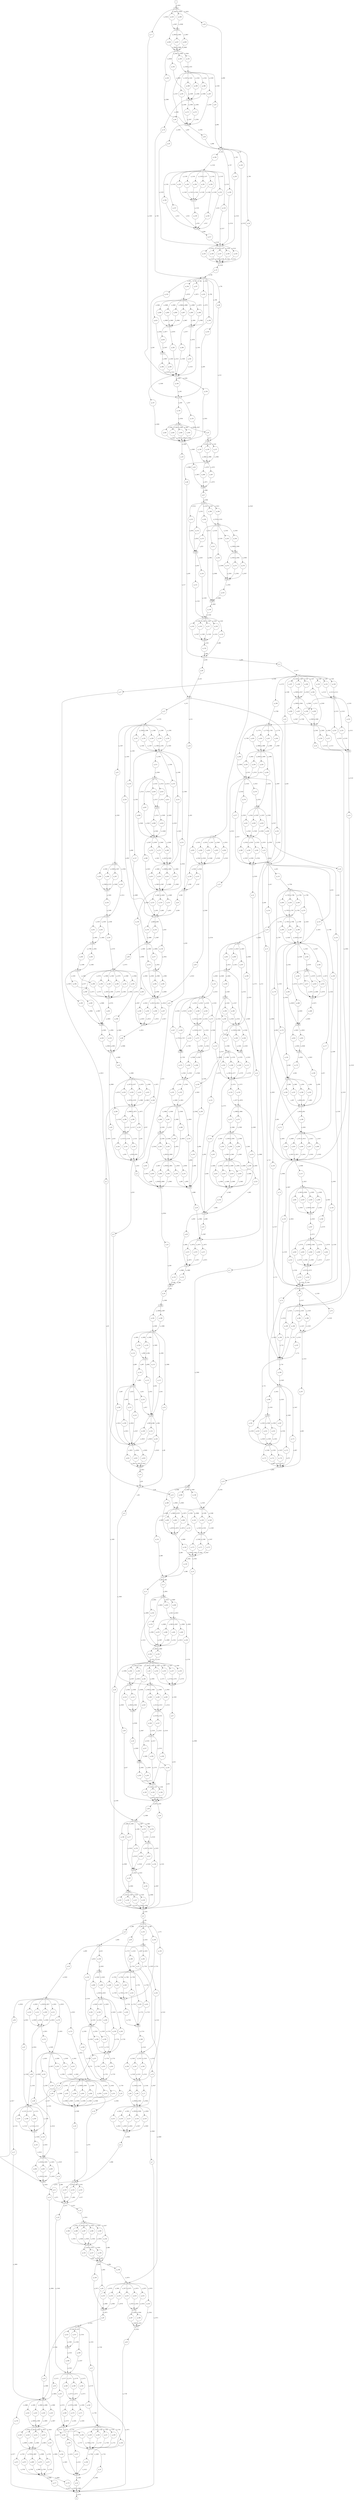 digraph G {
subgraph place
 {
graph [shape=circle,color=gray];
node [shape=circle];
i;
o;
p_0;
p_1;
p_10;
p_100;
p_101;
p_102;
p_103;
p_104;
p_105;
p_106;
p_107;
p_108;
p_109;
p_11;
p_110;
p_111;
p_112;
p_113;
p_114;
p_115;
p_116;
p_117;
p_118;
p_119;
p_12;
p_120;
p_121;
p_122;
p_123;
p_124;
p_125;
p_126;
p_127;
p_128;
p_129;
p_13;
p_130;
p_131;
p_132;
p_133;
p_134;
p_135;
p_136;
p_137;
p_138;
p_139;
p_14;
p_140;
p_141;
p_142;
p_143;
p_144;
p_145;
p_146;
p_147;
p_148;
p_149;
p_15;
p_150;
p_151;
p_152;
p_153;
p_154;
p_155;
p_156;
p_157;
p_158;
p_159;
p_16;
p_160;
p_161;
p_162;
p_163;
p_164;
p_165;
p_166;
p_167;
p_168;
p_169;
p_17;
p_170;
p_171;
p_172;
p_173;
p_174;
p_175;
p_176;
p_177;
p_178;
p_179;
p_18;
p_180;
p_181;
p_182;
p_183;
p_184;
p_185;
p_186;
p_187;
p_188;
p_189;
p_19;
p_190;
p_191;
p_192;
p_193;
p_194;
p_195;
p_196;
p_197;
p_198;
p_199;
p_2;
p_20;
p_200;
p_201;
p_202;
p_203;
p_204;
p_205;
p_206;
p_207;
p_208;
p_209;
p_21;
p_210;
p_211;
p_212;
p_213;
p_214;
p_215;
p_216;
p_217;
p_218;
p_219;
p_22;
p_220;
p_221;
p_222;
p_223;
p_224;
p_225;
p_226;
p_227;
p_228;
p_229;
p_23;
p_230;
p_231;
p_232;
p_233;
p_234;
p_235;
p_236;
p_237;
p_238;
p_239;
p_24;
p_240;
p_241;
p_242;
p_243;
p_244;
p_245;
p_246;
p_247;
p_248;
p_249;
p_25;
p_250;
p_251;
p_252;
p_253;
p_254;
p_255;
p_256;
p_257;
p_258;
p_259;
p_26;
p_260;
p_261;
p_262;
p_263;
p_264;
p_265;
p_266;
p_267;
p_268;
p_269;
p_27;
p_270;
p_271;
p_272;
p_273;
p_274;
p_275;
p_276;
p_277;
p_278;
p_279;
p_28;
p_280;
p_281;
p_282;
p_283;
p_284;
p_285;
p_286;
p_287;
p_288;
p_289;
p_29;
p_290;
p_291;
p_292;
p_293;
p_294;
p_295;
p_296;
p_297;
p_298;
p_299;
p_3;
p_30;
p_300;
p_301;
p_302;
p_303;
p_304;
p_305;
p_306;
p_307;
p_308;
p_309;
p_31;
p_310;
p_311;
p_312;
p_313;
p_314;
p_315;
p_316;
p_317;
p_318;
p_319;
p_32;
p_320;
p_321;
p_322;
p_323;
p_324;
p_325;
p_326;
p_327;
p_328;
p_329;
p_33;
p_330;
p_331;
p_332;
p_333;
p_334;
p_335;
p_336;
p_337;
p_338;
p_339;
p_34;
p_340;
p_341;
p_342;
p_343;
p_344;
p_345;
p_346;
p_347;
p_348;
p_349;
p_35;
p_350;
p_351;
p_352;
p_353;
p_354;
p_355;
p_356;
p_357;
p_358;
p_359;
p_36;
p_360;
p_361;
p_362;
p_363;
p_364;
p_365;
p_366;
p_367;
p_368;
p_369;
p_37;
p_370;
p_371;
p_372;
p_373;
p_374;
p_375;
p_376;
p_377;
p_378;
p_379;
p_38;
p_380;
p_381;
p_382;
p_383;
p_384;
p_385;
p_386;
p_387;
p_388;
p_389;
p_39;
p_390;
p_391;
p_392;
p_393;
p_394;
p_395;
p_396;
p_397;
p_398;
p_399;
p_4;
p_40;
p_400;
p_401;
p_402;
p_403;
p_404;
p_405;
p_406;
p_407;
p_408;
p_409;
p_41;
p_410;
p_411;
p_412;
p_413;
p_414;
p_415;
p_416;
p_417;
p_418;
p_419;
p_42;
p_420;
p_421;
p_422;
p_423;
p_424;
p_425;
p_426;
p_427;
p_428;
p_429;
p_43;
p_430;
p_431;
p_432;
p_433;
p_434;
p_435;
p_436;
p_437;
p_438;
p_439;
p_44;
p_440;
p_441;
p_442;
p_443;
p_444;
p_445;
p_446;
p_447;
p_448;
p_449;
p_45;
p_450;
p_451;
p_452;
p_453;
p_454;
p_455;
p_456;
p_457;
p_458;
p_459;
p_46;
p_460;
p_461;
p_462;
p_463;
p_464;
p_465;
p_466;
p_467;
p_468;
p_469;
p_47;
p_470;
p_471;
p_472;
p_473;
p_474;
p_475;
p_476;
p_477;
p_478;
p_479;
p_48;
p_480;
p_481;
p_482;
p_483;
p_484;
p_485;
p_486;
p_487;
p_488;
p_489;
p_49;
p_490;
p_491;
p_492;
p_493;
p_494;
p_495;
p_496;
p_497;
p_498;
p_499;
p_5;
p_50;
p_500;
p_501;
p_502;
p_503;
p_504;
p_505;
p_506;
p_507;
p_508;
p_509;
p_51;
p_510;
p_511;
p_512;
p_513;
p_514;
p_515;
p_516;
p_517;
p_518;
p_519;
p_52;
p_520;
p_521;
p_522;
p_523;
p_524;
p_525;
p_526;
p_527;
p_528;
p_529;
p_53;
p_530;
p_531;
p_532;
p_533;
p_534;
p_535;
p_536;
p_537;
p_538;
p_539;
p_54;
p_540;
p_541;
p_542;
p_543;
p_544;
p_545;
p_546;
p_547;
p_548;
p_549;
p_55;
p_550;
p_551;
p_552;
p_553;
p_554;
p_555;
p_556;
p_557;
p_558;
p_559;
p_56;
p_560;
p_561;
p_562;
p_563;
p_564;
p_565;
p_566;
p_567;
p_568;
p_569;
p_57;
p_570;
p_571;
p_572;
p_573;
p_574;
p_575;
p_576;
p_577;
p_578;
p_579;
p_58;
p_580;
p_581;
p_582;
p_583;
p_584;
p_585;
p_586;
p_587;
p_588;
p_589;
p_59;
p_590;
p_591;
p_592;
p_593;
p_594;
p_595;
p_596;
p_597;
p_598;
p_599;
p_6;
p_60;
p_600;
p_601;
p_602;
p_603;
p_604;
p_605;
p_606;
p_607;
p_608;
p_609;
p_61;
p_610;
p_611;
p_612;
p_613;
p_614;
p_615;
p_616;
p_617;
p_618;
p_619;
p_62;
p_620;
p_621;
p_622;
p_623;
p_624;
p_625;
p_626;
p_627;
p_628;
p_629;
p_63;
p_630;
p_631;
p_632;
p_633;
p_634;
p_635;
p_636;
p_637;
p_638;
p_639;
p_64;
p_640;
p_641;
p_642;
p_643;
p_644;
p_645;
p_646;
p_647;
p_648;
p_649;
p_65;
p_650;
p_651;
p_652;
p_653;
p_654;
p_655;
p_656;
p_657;
p_658;
p_659;
p_66;
p_660;
p_661;
p_662;
p_663;
p_664;
p_665;
p_666;
p_667;
p_668;
p_669;
p_67;
p_670;
p_671;
p_672;
p_673;
p_68;
p_69;
p_7;
p_70;
p_71;
p_72;
p_73;
p_74;
p_75;
p_76;
p_77;
p_78;
p_79;
p_8;
p_80;
p_81;
p_82;
p_83;
p_84;
p_85;
p_86;
p_87;
p_88;
p_89;
p_9;
p_90;
p_91;
p_92;
p_93;
p_94;
p_95;
p_96;
p_97;
p_98;
p_99;
}
subgraph transitions
 {
node [shape=rect,height=0.2];
t_105;
t_108;
t_111;
t_120;
t_122;
t_125;
t_129;
t_131;
t_135;
t_137;
t_139;
t_141;
t_142;
t_143;
t_144;
t_146;
t_147;
t_149;
t_15;
t_152;
t_157;
t_161;
t_162;
t_163;
t_166;
t_167;
t_169;
t_170;
t_171;
t_175;
t_176;
t_183;
t_184;
t_185;
t_186;
t_187;
t_189;
t_190;
t_191;
t_193;
t_194;
t_202;
t_203;
t_207;
t_208;
t_210;
t_212;
t_218;
t_221;
t_222;
t_223;
t_224;
t_226;
t_233;
t_234;
t_235;
t_236;
t_238;
t_239;
t_243;
t_244;
t_245;
t_246;
t_249;
t_251;
t_252;
t_253;
t_254;
t_255;
t_256;
t_257;
t_258;
t_260;
t_261;
t_263;
t_264;
t_266;
t_267;
t_268;
t_269;
t_270;
t_272;
t_273;
t_274;
t_276;
t_279;
t_280;
t_281;
t_284;
t_286;
t_288;
t_289;
t_291;
t_292;
t_294;
t_295;
t_296;
t_297;
t_298;
t_299;
t_300;
t_301;
t_303;
t_304;
t_305;
t_306;
t_307;
t_308;
t_309;
t_310;
t_311;
t_312;
t_313;
t_314;
t_315;
t_316;
t_318;
t_320;
t_321;
t_322;
t_323;
t_325;
t_326;
t_327;
t_328;
t_329;
t_330;
t_332;
t_333;
t_334;
t_335;
t_336;
t_337;
t_338;
t_339;
t_340;
t_341;
t_342;
t_345;
t_346;
t_347;
t_348;
t_349;
t_35;
t_350;
t_352;
t_353;
t_354;
t_356;
t_357;
t_358;
t_359;
t_360;
t_361;
t_363;
t_364;
t_365;
t_366;
t_367;
t_368;
t_369;
t_371;
t_372;
t_373;
t_374;
t_375;
t_376;
t_377;
t_378;
t_379;
t_380;
t_381;
t_382;
t_383;
t_384;
t_385;
t_386;
t_387;
t_388;
t_389;
t_390;
t_391;
t_392;
t_393;
t_394;
t_395;
t_396;
t_397;
t_398;
t_399;
t_400;
t_401;
t_58;
t_70;
t_75;
t_77;
t_78;
t_80;
t_89;
t_93;
t_96;
t_99;
}
p_67->t_152[label="a_1008"]
t_152->p_214[label="a_1011"]
t_152->p_215[label="a_1012"]
t_152->p_264[label="a_1013"]
t_152->p_265[label="a_1015"]
t_152->p_266[label="a_1017"]
p_144->t_157[label="a_1038"]
t_157->p_130[label="a_1041"]
t_157->p_10[label="a_1042"]
p_271->t_157[label="a_1045"]
p_272->t_157[label="a_1047"]
p_273->t_157[label="a_1049"]
p_34->t_161[label="a_1068"]
p_35->t_161[label="a_1069"]
p_37->t_161[label="a_1071"]
p_7->t_161[label="a_1072"]
t_161->o[label="a_1073"]
p_277->t_161[label="a_1075"]
p_278->t_161[label="a_1077"]
p_279->t_161[label="a_1079"]
p_26->t_162[label="a_1080"]
t_163->p_117[label="a_1081"]
t_163->p_114[label="a_1082"]
t_163->p_115[label="a_1083"]
t_163->p_233[label="a_1084"]
t_163->p_234[label="a_1085"]
t_163->p_24[label="a_1086"]
t_162->p_280[label="a_1087"]
p_280->t_163[label="a_1088"]
t_162->p_281[label="a_1089"]
p_281->t_163[label="a_1090"]
p_86->t_166[label="a_1104"]
p_28->t_167[label="a_1105"]
p_87->t_166[label="a_1106"]
p_88->t_166[label="a_1107"]
t_167->p_142[label="a_1108"]
t_166->p_143[label="a_1109"]
t_166->p_17[label="a_1110"]
t_166->p_285[label="a_1111"]
p_285->t_167[label="a_1112"]
t_166->p_286[label="a_1113"]
p_286->t_167[label="a_1114"]
t_166->p_287[label="a_1115"]
p_287->t_167[label="a_1116"]
t_169->p_241[label="a_1118"]
t_169->p_243[label="a_1122"]
t_169->p_244[label="a_1123"]
p_288->t_169[label="a_1125"]
p_289->t_169[label="a_1127"]
p_290->t_169[label="a_1129"]
p_184->t_170[label="a_1130"]
t_171->p_239[label="a_1131"]
t_170->p_216[label="a_1132"]
t_170->p_235[label="a_1133"]
t_170->p_236[label="a_1134"]
t_170->p_237[label="a_1135"]
t_170->p_238[label="a_1136"]
t_170->p_291[label="a_1137"]
p_291->t_171[label="a_1138"]
t_170->p_292[label="a_1139"]
p_292->t_171[label="a_1140"]
t_170->p_293[label="a_1141"]
p_293->t_171[label="a_1142"]
t_170->p_294[label="a_1143"]
p_294->t_171[label="a_1144"]
t_170->p_295[label="a_1145"]
p_295->t_171[label="a_1146"]
t_175->p_162[label="a_1165"]
t_175->p_163[label="a_1167"]
t_175->p_164[label="a_1168"]
p_300->t_175[label="a_1170"]
p_301->t_175[label="a_1172"]
p_302->t_175[label="a_1174"]
p_303->t_175[label="a_1176"]
p_5->t_176[label="a_1177"]
t_176->p_198[label="a_1179"]
t_176->p_225[label="a_1180"]
t_176->p_226[label="a_1181"]
t_176->p_229[label="a_1184"]
t_176->p_27[label="a_1185"]
t_176->p_52[label="a_1186"]
t_176->p_304[label="a_1187"]
t_176->p_305[label="a_1189"]
t_176->p_306[label="a_1191"]
t_176->p_307[label="a_1193"]
p_125->t_183[label="a_1226"]
p_126->t_183[label="a_1227"]
p_128->t_183[label="a_1228"]
p_129->t_183[label="a_1229"]
t_183->p_76[label="a_1230"]
t_183->p_74[label="a_1231"]
t_183->p_75[label="a_1232"]
p_314->t_183[label="a_1234"]
p_315->t_183[label="a_1236"]
p_316->t_183[label="a_1238"]
p_150->t_184[label="a_1239"]
p_149->t_184[label="a_1240"]
p_151->t_184[label="a_1241"]
t_185->p_134[label="a_1242"]
t_184->p_133[label="a_1243"]
t_184->p_317[label="a_1244"]
p_317->t_185[label="a_1245"]
t_184->p_318[label="a_1246"]
p_318->t_185[label="a_1247"]
t_184->p_319[label="a_1248"]
p_319->t_185[label="a_1249"]
t_184->p_320[label="a_1250"]
p_320->t_185[label="a_1251"]
p_85->t_186[label="a_1252"]
t_187->p_308[label="a_1253"]
t_186->p_309[label="a_1254"]
t_186->p_37[label="a_1255"]
t_186->p_38[label="a_1256"]
t_186->p_321[label="a_1257"]
p_321->t_187[label="a_1258"]
t_186->p_322[label="a_1259"]
p_322->t_187[label="a_1260"]
t_189->p_47[label="a_1263"]
p_323->t_189[label="a_1270"]
p_324->t_189[label="a_1272"]
p_325->t_189[label="a_1274"]
p_326->t_189[label="a_1276"]
p_327->t_189[label="a_1278"]
p_57->t_190[label="a_1279"]
t_191->p_312[label="a_1280"]
t_191->p_157[label="a_1281"]
t_190->p_218[label="a_1282"]
t_190->p_220[label="a_1283"]
t_191->p_310[label="a_1284"]
t_191->p_311[label="a_1285"]
t_191->p_313[label="a_1286"]
t_190->p_97[label="a_1287"]
t_190->p_328[label="a_1288"]
p_328->t_191[label="a_1289"]
t_190->p_329[label="a_1290"]
p_329->t_191[label="a_1291"]
t_190->p_330[label="a_1292"]
p_330->t_191[label="a_1293"]
t_190->p_331[label="a_1294"]
p_331->t_191[label="a_1295"]
t_190->p_332[label="a_1296"]
p_332->t_191[label="a_1297"]
t_193->p_323[label="a_1300"]
t_193->p_282[label="a_1301"]
t_193->p_283[label="a_1302"]
t_193->p_284[label="a_1303"]
t_193->p_324[label="a_1304"]
t_193->p_325[label="a_1305"]
t_193->p_327[label="a_1307"]
t_193->p_44[label="a_1308"]
t_193->p_48[label="a_1309"]
p_333->t_193[label="a_1311"]
p_334->t_193[label="a_1313"]
p_335->t_193[label="a_1315"]
p_159->t_194[label="a_1316"]
p_261->t_194[label="a_1319"]
p_263->t_194[label="a_1321"]
t_194->p_336[label="a_1324"]
t_194->p_337[label="a_1326"]
t_194->p_338[label="a_1328"]
t_194->p_339[label="a_1330"]
p_111->t_202[label="a_1368"]
p_110->t_203[label="a_1369"]
p_112->t_203[label="a_1370"]
p_31->t_203[label="a_1371"]
t_203->p_120[label="a_1372"]
t_203->p_118[label="a_1373"]
t_203->p_119[label="a_1374"]
t_202->p_121[label="a_1375"]
t_202->p_348[label="a_1376"]
p_348->t_203[label="a_1377"]
t_202->p_349[label="a_1378"]
p_349->t_203[label="a_1379"]
t_202->p_350[label="a_1380"]
p_350->t_203[label="a_1381"]
p_344->t_207[label="a_1402"]
t_207->p_34[label="a_1406"]
p_356->t_207[label="a_1409"]
p_357->t_207[label="a_1411"]
p_358->t_207[label="a_1413"]
p_359->t_207[label="a_1415"]
p_101->t_208[label="a_1416"]
t_208->p_341[label="a_1420"]
t_208->p_360[label="a_1421"]
t_208->p_361[label="a_1423"]
p_123->t_210[label="a_1425"]
p_267->t_210[label="a_1426"]
p_268->t_210[label="a_1427"]
p_269->t_210[label="a_1428"]
p_270->t_210[label="a_1429"]
t_210->p_170[label="a_1431"]
t_210->p_177[label="a_1432"]
t_210->p_181[label="a_1434"]
t_210->p_362[label="a_1435"]
t_210->p_363[label="a_1437"]
t_210->p_364[label="a_1439"]
t_210->p_365[label="a_1441"]
p_166->t_212[label="a_1443"]
p_74->t_212[label="a_1445"]
t_212->p_172[label="a_1447"]
t_212->p_175[label="a_1449"]
t_212->p_366[label="a_1451"]
t_212->p_367[label="a_1453"]
p_4->t_218[label="a_1485"]
p_46->t_218[label="a_1486"]
t_218->p_196[label="a_1489"]
t_218->p_376[label="a_1491"]
t_218->p_377[label="a_1493"]
t_218->p_378[label="a_1495"]
t_218->p_379[label="a_1497"]
p_206->t_221[label="a_1501"]
p_77->t_221[label="a_1503"]
t_221->p_106[label="a_1504"]
t_221->p_104[label="a_1505"]
t_221->p_107[label="a_1506"]
p_380->t_221[label="a_1508"]
p_381->t_221[label="a_1510"]
p_382->t_221[label="a_1512"]
p_383->t_221[label="a_1514"]
p_384->t_221[label="a_1516"]
p_75->t_222[label="a_1517"]
p_51->t_222[label="a_1518"]
p_55->t_222[label="a_1519"]
p_76->t_223[label="a_1520"]
t_223->p_187[label="a_1521"]
t_223->p_167[label="a_1522"]
t_222->p_186[label="a_1523"]
t_222->p_188[label="a_1524"]
t_222->p_189[label="a_1525"]
t_222->p_385[label="a_1526"]
p_385->t_223[label="a_1527"]
t_222->p_386[label="a_1528"]
p_386->t_223[label="a_1529"]
p_200->t_224[label="a_1530"]
p_201->t_224[label="a_1531"]
t_224->p_91[label="a_1536"]
t_224->p_94[label="a_1537"]
t_224->p_387[label="a_1539"]
t_224->p_388[label="a_1541"]
t_224->p_389[label="a_1543"]
t_224->p_390[label="a_1545"]
t_224->p_391[label="a_1547"]
p_298->t_226[label="a_1549"]
t_226->p_110[label="a_1554"]
t_226->p_392[label="a_1557"]
t_226->p_393[label="a_1559"]
t_233->p_396[label="a_1591"]
t_233->p_394[label="a_1592"]
t_233->p_395[label="a_1593"]
p_402->t_233[label="a_1596"]
p_403->t_233[label="a_1598"]
p_169->t_234[label="a_1599"]
p_124->t_234[label="a_1600"]
p_168->t_234[label="a_1601"]
p_170->t_235[label="a_1602"]
p_171->t_235[label="a_1603"]
p_54->t_235[label="a_1604"]
t_235->p_128[label="a_1605"]
t_235->p_127[label="a_1606"]
t_235->p_129[label="a_1607"]
t_235->p_73[label="a_1608"]
t_234->p_404[label="a_1609"]
p_404->t_235[label="a_1610"]
t_234->p_405[label="a_1611"]
p_405->t_235[label="a_1612"]
t_234->p_406[label="a_1613"]
p_406->t_235[label="a_1614"]
t_234->p_407[label="a_1615"]
p_407->t_235[label="a_1616"]
t_234->p_408[label="a_1617"]
p_408->t_235[label="a_1618"]
i->t_236[label="a_1619"]
t_236->p_77[label="a_1624"]
t_236->p_93[label="a_1625"]
t_236->p_409[label="a_1626"]
t_236->p_410[label="a_1628"]
p_275->t_238[label="a_1630"]
p_274->t_239[label="a_1631"]
p_276->t_238[label="a_1632"]
t_239->p_355[label="a_1633"]
t_239->p_351[label="a_1634"]
t_238->p_352[label="a_1635"]
t_238->p_353[label="a_1636"]
t_238->p_354[label="a_1637"]
t_238->p_89[label="a_1638"]
t_238->p_411[label="a_1639"]
p_411->t_239[label="a_1640"]
t_238->p_412[label="a_1641"]
p_412->t_239[label="a_1642"]
p_50->t_243[label="a_1658"]
t_243->p_301[label="a_1659"]
t_243->p_302[label="a_1662"]
p_417->t_243[label="a_1665"]
p_418->t_243[label="a_1667"]
p_62->t_244[label="a_1668"]
t_245->p_288[label="a_1669"]
t_245->p_2[label="a_1670"]
t_244->p_240[label="a_1671"]
t_245->p_242[label="a_1672"]
t_245->p_289[label="a_1673"]
t_244->p_290[label="a_1674"]
t_244->p_419[label="a_1675"]
p_419->t_245[label="a_1676"]
t_244->p_420[label="a_1677"]
p_420->t_245[label="a_1678"]
t_244->p_421[label="a_1679"]
p_421->t_245[label="a_1680"]
t_244->p_422[label="a_1681"]
p_422->t_245[label="a_1682"]
p_17->t_246[label="a_1683"]
p_13->t_246[label="a_1684"]
p_36->t_246[label="a_1685"]
p_38->t_246[label="a_1686"]
t_246->p_278[label="a_1688"]
t_246->p_423[label="a_1690"]
t_246->p_424[label="a_1692"]
t_246->p_425[label="a_1694"]
t_246->p_426[label="a_1696"]
t_249->p_375[label="a_1700"]
p_427->t_249[label="a_1705"]
p_428->t_249[label="a_1707"]
p_429->t_249[label="a_1709"]
t_251->p_340[label="a_1714"]
p_430->t_251[label="a_1716"]
p_431->t_251[label="a_1718"]
p_432->t_251[label="a_1720"]
p_433->t_251[label="a_1722"]
p_338->t_252[label="a_1723"]
p_259->t_252[label="a_1724"]
p_260->t_252[label="a_1725"]
p_262->t_252[label="a_1726"]
p_336->t_252[label="a_1727"]
p_337->t_253[label="a_1728"]
p_339->t_253[label="a_1729"]
t_253->p_29[label="a_1730"]
t_252->p_28[label="a_1731"]
t_252->p_434[label="a_1732"]
p_434->t_253[label="a_1733"]
t_252->p_435[label="a_1734"]
p_435->t_253[label="a_1735"]
p_343->t_254[label="a_1736"]
p_342->t_255[label="a_1737"]
p_345->t_255[label="a_1738"]
p_83->t_255[label="a_1739"]
p_84->t_254[label="a_1740"]
t_255->p_35[label="a_1741"]
t_254->p_356[label="a_1742"]
t_254->p_357[label="a_1743"]
t_255->p_358[label="a_1744"]
t_254->p_359[label="a_1745"]
t_254->p_436[label="a_1746"]
p_436->t_255[label="a_1747"]
t_254->p_437[label="a_1748"]
p_437->t_255[label="a_1749"]
t_254->p_438[label="a_1750"]
p_438->t_255[label="a_1751"]
t_254->p_439[label="a_1752"]
p_439->t_255[label="a_1753"]
p_360->t_256[label="a_1754"]
p_100->t_257[label="a_1755"]
p_361->t_256[label="a_1756"]
p_99->t_256[label="a_1757"]
t_257->p_430[label="a_1758"]
t_256->p_431[label="a_1759"]
t_256->p_432[label="a_1760"]
t_256->p_433[label="a_1761"]
t_256->p_440[label="a_1762"]
p_440->t_257[label="a_1763"]
t_256->p_441[label="a_1764"]
p_441->t_257[label="a_1765"]
t_256->p_442[label="a_1766"]
p_442->t_257[label="a_1767"]
p_198->t_258[label="a_1768"]
p_199->t_258[label="a_1769"]
t_258->p_443[label="a_1774"]
t_258->p_444[label="a_1776"]
t_258->p_445[label="a_1778"]
t_258->p_446[label="a_1780"]
t_258->p_447[label="a_1782"]
p_122->t_260[label="a_1784"]
t_261->p_269[label="a_1785"]
t_260->p_169[label="a_1786"]
t_260->p_178[label="a_1787"]
t_261->p_267[label="a_1788"]
t_261->p_268[label="a_1789"]
t_260->p_270[label="a_1790"]
t_261->p_33[label="a_1791"]
t_260->p_448[label="a_1792"]
p_448->t_261[label="a_1793"]
t_260->p_449[label="a_1794"]
p_449->t_261[label="a_1795"]
t_260->p_450[label="a_1796"]
p_450->t_261[label="a_1797"]
t_263->p_403[label="a_1799"]
t_263->p_402[label="a_1801"]
p_451->t_263[label="a_1803"]
p_452->t_263[label="a_1805"]
p_424->t_264[label="a_1806"]
p_423->t_264[label="a_1807"]
p_425->t_264[label="a_1808"]
p_426->t_264[label="a_1809"]
t_264->p_453[label="a_1812"]
t_264->p_454[label="a_1814"]
t_264->p_455[label="a_1816"]
t_264->p_456[label="a_1818"]
t_264->p_457[label="a_1820"]
p_127->t_266[label="a_1822"]
t_267->p_347[label="a_1823"]
t_266->p_314[label="a_1824"]
t_266->p_346[label="a_1825"]
t_266->p_458[label="a_1826"]
p_458->t_267[label="a_1827"]
t_266->p_459[label="a_1828"]
p_459->t_267[label="a_1829"]
t_266->p_460[label="a_1830"]
p_460->t_267[label="a_1831"]
t_266->p_461[label="a_1832"]
p_461->t_267[label="a_1833"]
p_136->t_268[label="a_1834"]
p_104->t_269[label="a_1835"]
p_107->t_269[label="a_1836"]
p_135->t_269[label="a_1837"]
t_269->p_59[label="a_1838"]
t_268->p_81[label="a_1839"]
t_269->p_82[label="a_1840"]
t_268->p_462[label="a_1841"]
p_462->t_269[label="a_1842"]
t_268->p_463[label="a_1843"]
p_463->t_269[label="a_1844"]
t_268->p_464[label="a_1845"]
p_464->t_269[label="a_1846"]
t_268->p_465[label="a_1847"]
p_465->t_269[label="a_1848"]
p_191->t_270[label="a_1849"]
p_140->t_270[label="a_1850"]
p_192->t_270[label="a_1851"]
t_270->p_232[label="a_1854"]
t_270->p_466[label="a_1856"]
t_270->p_467[label="a_1858"]
t_270->p_468[label="a_1860"]
t_270->p_469[label="a_1862"]
p_39->t_272[label="a_1864"]
p_40->t_273[label="a_1865"]
p_41->t_272[label="a_1866"]
p_42->t_272[label="a_1867"]
t_273->p_153[label="a_1868"]
t_273->p_152[label="a_1869"]
t_272->p_470[label="a_1870"]
p_470->t_273[label="a_1871"]
t_272->p_471[label="a_1872"]
p_471->t_273[label="a_1873"]
t_272->p_472[label="a_1874"]
p_472->t_273[label="a_1875"]
p_120->t_274[label="a_1876"]
p_119->t_274[label="a_1877"]
t_274->p_473[label="a_1880"]
t_274->p_474[label="a_1882"]
t_274->p_475[label="a_1884"]
p_154->t_276[label="a_1886"]
p_155->t_276[label="a_1887"]
p_157->t_276[label="a_1889"]
t_276->p_98[label="a_1893"]
t_276->p_476[label="a_1894"]
t_276->p_477[label="a_1896"]
p_11->t_279[label="a_1899"]
t_279->p_333[label="a_1900"]
t_279->p_334[label="a_1902"]
p_478->t_279[label="a_1905"]
p_479->t_279[label="a_1907"]
p_480->t_279[label="a_1909"]
p_481->t_279[label="a_1911"]
p_482->t_279[label="a_1913"]
p_14->t_280[label="a_1914"]
t_281->p_257[label="a_1915"]
t_281->p_255[label="a_1916"]
t_280->p_256[label="a_1917"]
t_281->p_258[label="a_1918"]
t_280->p_483[label="a_1919"]
p_483->t_281[label="a_1920"]
t_280->p_484[label="a_1921"]
p_484->t_281[label="a_1922"]
t_280->p_485[label="a_1923"]
p_485->t_281[label="a_1924"]
t_280->p_486[label="a_1925"]
p_486->t_281[label="a_1926"]
t_280->p_487[label="a_1927"]
p_487->t_281[label="a_1928"]
p_48->t_284[label="a_1939"]
p_9->t_284[label="a_1940"]
t_284->p_418[label="a_1945"]
t_284->p_490[label="a_1946"]
t_284->p_491[label="a_1948"]
t_284->p_492[label="a_1950"]
p_477->t_286[label="a_1952"]
p_158->t_286[label="a_1954"]
t_286->p_493[label="a_1958"]
t_286->p_494[label="a_1960"]
t_286->p_495[label="a_1962"]
p_138->t_288[label="a_1964"]
p_137->t_288[label="a_1965"]
p_139->t_288[label="a_1966"]
p_82->t_289[label="a_1967"]
t_289->p_67[label="a_1968"]
t_288->p_66[label="a_1969"]
t_288->p_496[label="a_1970"]
p_496->t_289[label="a_1971"]
t_288->p_497[label="a_1972"]
p_497->t_289[label="a_1973"]
p_205->t_291[label="a_1975"]
t_291->p_380[label="a_1977"]
t_291->p_381[label="a_1978"]
p_498->t_291[label="a_1983"]
p_499->t_291[label="a_1985"]
p_443->t_292[label="a_1986"]
p_444->t_292[label="a_1987"]
p_445->t_292[label="a_1988"]
p_447->t_292[label="a_1990"]
t_292->p_500[label="a_1995"]
t_292->p_501[label="a_1997"]
t_292->p_502[label="a_1999"]
t_292->p_503[label="a_2001"]
t_292->p_504[label="a_2003"]
p_476->t_294[label="a_2005"]
p_156->t_294[label="a_2006"]
p_493->t_295[label="a_2007"]
p_494->t_294[label="a_2008"]
p_495->t_294[label="a_2009"]
p_64->t_294[label="a_2010"]
t_295->p_96[label="a_2011"]
t_294->p_505[label="a_2012"]
p_505->t_295[label="a_2013"]
t_294->p_506[label="a_2014"]
p_506->t_295[label="a_2015"]
t_294->p_507[label="a_2016"]
p_507->t_295[label="a_2017"]
t_294->p_508[label="a_2018"]
p_508->t_295[label="a_2019"]
p_30->t_296[label="a_2020"]
t_297->p_275[label="a_2021"]
t_296->p_274[label="a_2022"]
t_296->p_276[label="a_2023"]
t_297->p_86[label="a_2024"]
t_296->p_87[label="a_2025"]
t_296->p_90[label="a_2026"]
t_296->p_509[label="a_2027"]
p_509->t_297[label="a_2028"]
t_296->p_510[label="a_2029"]
p_510->t_297[label="a_2030"]
t_296->p_511[label="a_2031"]
p_511->t_297[label="a_2032"]
t_296->p_512[label="a_2033"]
p_512->t_297[label="a_2034"]
p_283->t_298[label="a_2035"]
p_282->t_299[label="a_2036"]
p_284->t_298[label="a_2037"]
t_299->p_50[label="a_2038"]
t_298->p_49[label="a_2039"]
t_298->p_513[label="a_2040"]
p_513->t_299[label="a_2041"]
t_298->p_514[label="a_2042"]
p_514->t_299[label="a_2043"]
p_71->t_300[label="a_2044"]
p_68->t_300[label="a_2045"]
p_69->t_300[label="a_2046"]
p_70->t_300[label="a_2047"]
t_301->p_6[label="a_2048"]
t_300->p_7[label="a_2049"]
t_300->p_515[label="a_2050"]
p_515->t_301[label="a_2051"]
t_300->p_516[label="a_2052"]
p_516->t_301[label="a_2053"]
t_300->p_517[label="a_2054"]
p_517->t_301[label="a_2055"]
t_300->p_518[label="a_2056"]
p_518->t_301[label="a_2057"]
t_300->p_519[label="a_2058"]
p_519->t_301[label="a_2059"]
p_265->t_303[label="a_2061"]
t_303->p_149[label="a_2063"]
p_520->t_303[label="a_2066"]
p_521->t_303[label="a_2068"]
p_15->t_304[label="a_2069"]
p_108->t_304[label="a_2070"]
p_109->t_305[label="a_2071"]
t_305->p_85[label="a_2072"]
t_304->p_413[label="a_2073"]
t_304->p_414[label="a_2074"]
t_304->p_415[label="a_2075"]
t_304->p_416[label="a_2076"]
t_304->p_522[label="a_2077"]
p_522->t_305[label="a_2078"]
t_304->p_523[label="a_2079"]
p_523->t_305[label="a_2080"]
t_304->p_524[label="a_2081"]
p_524->t_305[label="a_2082"]
p_401->t_306[label="a_2083"]
p_395->t_306[label="a_2084"]
p_398->t_307[label="a_2085"]
p_399->t_306[label="a_2086"]
p_400->t_306[label="a_2087"]
p_96->t_307[label="a_2088"]
t_307->p_63[label="a_2089"]
t_307->p_62[label="a_2090"]
t_306->p_525[label="a_2091"]
p_525->t_307[label="a_2092"]
t_306->p_526[label="a_2093"]
p_526->t_307[label="a_2094"]
p_197->t_308[label="a_2095"]
p_10->t_309[label="a_2096"]
p_194->t_309[label="a_2097"]
p_195->t_309[label="a_2098"]
p_196->t_308[label="a_2099"]
p_44->t_309[label="a_2100"]
p_45->t_309[label="a_2101"]
t_309->p_0[label="a_2102"]
t_308->p_527[label="a_2103"]
p_527->t_309[label="a_2104"]
t_308->p_528[label="a_2105"]
p_528->t_309[label="a_2106"]
t_308->p_529[label="a_2107"]
p_529->t_309[label="a_2108"]
t_308->p_530[label="a_2109"]
t_35->p_58[label="a_211"]
p_530->t_309[label="a_2110"]
p_226->t_310[label="a_2111"]
p_225->t_310[label="a_2112"]
p_227->t_311[label="a_2113"]
p_228->t_311[label="a_2114"]
p_229->t_310[label="a_2115"]
t_311->p_51[label="a_2116"]
t_310->p_199[label="a_2117"]
t_310->p_531[label="a_2118"]
p_531->t_311[label="a_2119"]
t_35->p_1[label="a_212"]
t_310->p_532[label="a_2120"]
p_532->t_311[label="a_2121"]
t_310->p_533[label="a_2122"]
p_533->t_311[label="a_2123"]
p_185->t_312[label="a_2124"]
p_182->t_313[label="a_2125"]
p_183->t_312[label="a_2126"]
p_216->t_312[label="a_2127"]
p_217->t_312[label="a_2128"]
p_92->t_312[label="a_2129"]
t_313->p_79[label="a_2130"]
t_312->p_534[label="a_2131"]
p_534->t_313[label="a_2132"]
t_312->p_535[label="a_2133"]
p_535->t_313[label="a_2134"]
t_312->p_536[label="a_2135"]
p_536->t_313[label="a_2136"]
t_312->p_537[label="a_2137"]
p_537->t_313[label="a_2138"]
t_312->p_538[label="a_2139"]
p_538->t_313[label="a_2140"]
p_341->t_314[label="a_2141"]
p_102->t_315[label="a_2142"]
p_340->t_314[label="a_2143"]
t_315->p_71[label="a_2144"]
t_315->p_68[label="a_2145"]
t_315->p_69[label="a_2146"]
t_314->p_70[label="a_2147"]
t_314->p_539[label="a_2148"]
p_539->t_315[label="a_2149"]
t_35->p_57[label="a_215"]
t_314->p_540[label="a_2150"]
p_540->t_315[label="a_2151"]
t_314->p_541[label="a_2152"]
p_541->t_315[label="a_2153"]
p_266->t_316[label="a_2154"]
p_264->t_316[label="a_2155"]
t_316->p_213[label="a_2157"]
t_316->p_521[label="a_2158"]
t_316->p_542[label="a_2159"]
t_316->p_543[label="a_2161"]
t_316->p_544[label="a_2163"]
p_308->t_318[label="a_2165"]
p_16->t_318[label="a_2166"]
p_309->t_318[label="a_2167"]
p_59->t_35[label="a_217"]
t_318->p_343[label="a_2170"]
t_318->p_36[label="a_2172"]
t_318->p_545[label="a_2173"]
t_318->p_546[label="a_2175"]
t_318->p_547[label="a_2177"]
t_318->p_548[label="a_2179"]
p_23->t_320[label="a_2181"]
p_145->t_321[label="a_2182"]
p_146->t_320[label="a_2183"]
t_321->p_273[label="a_2184"]
t_320->p_132[label="a_2185"]
t_321->p_271[label="a_2186"]
t_321->p_272[label="a_2187"]
t_320->p_549[label="a_2188"]
p_549->t_321[label="a_2189"]
p_60->t_35[label="a_219"]
t_320->p_550[label="a_2190"]
p_550->t_321[label="a_2191"]
p_366->t_322[label="a_2192"]
p_165->t_323[label="a_2193"]
p_367->t_323[label="a_2194"]
t_323->p_174[label="a_2195"]
t_323->p_173[label="a_2196"]
t_323->p_176[label="a_2197"]
t_322->p_551[label="a_2198"]
p_551->t_323[label="a_2199"]
t_322->p_552[label="a_2200"]
p_552->t_323[label="a_2201"]
t_322->p_553[label="a_2202"]
p_553->t_323[label="a_2203"]
t_325->p_452[label="a_2205"]
t_325->p_397[label="a_2206"]
t_325->p_451[label="a_2207"]
p_554->t_325[label="a_2209"]
p_555->t_325[label="a_2211"]
p_490->t_326[label="a_2212"]
p_491->t_326[label="a_2213"]
p_492->t_326[label="a_2214"]
t_327->p_161[label="a_2215"]
t_326->p_300[label="a_2216"]
t_327->p_303[label="a_2217"]
t_327->p_417[label="a_2218"]
t_326->p_556[label="a_2219"]
p_556->t_327[label="a_2220"]
t_326->p_557[label="a_2221"]
p_557->t_327[label="a_2222"]
p_141->t_328[label="a_2223"]
p_32->t_328[label="a_2224"]
t_329->p_374[label="a_2225"]
t_328->p_372[label="a_2226"]
t_329->p_373[label="a_2227"]
t_328->p_427[label="a_2228"]
t_328->p_428[label="a_2229"]
t_329->p_429[label="a_2230"]
t_328->p_558[label="a_2231"]
p_558->t_329[label="a_2232"]
t_328->p_559[label="a_2233"]
p_559->t_329[label="a_2234"]
t_328->p_560[label="a_2235"]
p_560->t_329[label="a_2236"]
p_467->t_330[label="a_2237"]
p_468->t_330[label="a_2239"]
t_330->p_561[label="a_2244"]
t_330->p_562[label="a_2246"]
t_330->p_563[label="a_2248"]
p_393->t_332[label="a_2250"]
p_296->t_333[label="a_2251"]
p_297->t_332[label="a_2252"]
p_299->t_332[label="a_2253"]
p_392->t_332[label="a_2254"]
t_333->p_112[label="a_2255"]
t_332->p_111[label="a_2256"]
t_332->p_140[label="a_2257"]
t_332->p_564[label="a_2258"]
p_564->t_333[label="a_2259"]
t_332->p_565[label="a_2260"]
p_565->t_333[label="a_2261"]
p_97->t_334[label="a_2262"]
t_335->p_554[label="a_2263"]
t_334->p_555[label="a_2264"]
t_334->p_566[label="a_2265"]
p_566->t_335[label="a_2266"]
t_334->p_567[label="a_2267"]
p_567->t_335[label="a_2268"]
t_334->p_568[label="a_2269"]
p_568->t_335[label="a_2270"]
p_548->t_336[label="a_2271"]
p_545->t_336[label="a_2272"]
p_546->t_336[label="a_2273"]
p_547->t_337[label="a_2274"]
t_337->p_345[label="a_2275"]
t_337->p_342[label="a_2276"]
t_337->p_344[label="a_2277"]
t_336->p_569[label="a_2278"]
p_569->t_337[label="a_2279"]
t_336->p_570[label="a_2280"]
p_570->t_337[label="a_2281"]
t_336->p_571[label="a_2282"]
p_571->t_337[label="a_2283"]
p_390->t_338[label="a_2284"]
p_202->t_338[label="a_2285"]
p_203->t_339[label="a_2286"]
p_387->t_339[label="a_2287"]
p_388->t_338[label="a_2288"]
p_389->t_338[label="a_2289"]
p_391->t_339[label="a_2290"]
t_339->p_95[label="a_2291"]
t_338->p_78[label="a_2292"]
t_339->p_92[label="a_2293"]
t_338->p_572[label="a_2294"]
p_572->t_339[label="a_2295"]
t_338->p_573[label="a_2296"]
p_573->t_339[label="a_2297"]
p_543->t_340[label="a_2298"]
p_542->t_341[label="a_2299"]
p_544->t_340[label="a_2300"]
t_341->p_520[label="a_2301"]
t_340->p_574[label="a_2302"]
p_574->t_341[label="a_2303"]
t_340->p_575[label="a_2304"]
p_575->t_341[label="a_2305"]
t_340->p_576[label="a_2306"]
p_576->t_341[label="a_2307"]
p_446->t_342[label="a_2308"]
p_502->t_342[label="a_2311"]
p_503->t_342[label="a_2312"]
p_504->t_342[label="a_2313"]
t_342->p_32[label="a_2315"]
t_342->p_55[label="a_2317"]
t_342->p_577[label="a_2318"]
t_342->p_578[label="a_2320"]
t_342->p_579[label="a_2322"]
p_501->t_345[label="a_2326"]
p_577->t_345[label="a_2327"]
t_345->p_31[label="a_2329"]
p_580->t_345[label="a_2332"]
p_581->t_345[label="a_2334"]
p_582->t_345[label="a_2336"]
p_583->t_345[label="a_2338"]
p_373->t_346[label="a_2339"]
p_372->t_346[label="a_2340"]
p_374->t_346[label="a_2341"]
p_375->t_347[label="a_2342"]
t_347->p_192[label="a_2343"]
t_346->p_190[label="a_2344"]
t_347->p_191[label="a_2345"]
t_347->p_193[label="a_2346"]
t_346->p_584[label="a_2347"]
p_584->t_347[label="a_2348"]
t_346->p_585[label="a_2349"]
p_585->t_347[label="a_2350"]
p_413->t_348[label="a_2351"]
p_414->t_348[label="a_2352"]
p_415->t_348[label="a_2353"]
p_416->t_349[label="a_2354"]
t_349->p_83[label="a_2355"]
t_348->p_586[label="a_2356"]
p_586->t_349[label="a_2357"]
t_348->p_587[label="a_2358"]
p_587->t_349[label="a_2359"]
p_1->t_350[label="a_2360"]
t_350->p_146[label="a_2365"]
t_350->p_588[label="a_2366"]
t_350->p_589[label="a_2368"]
p_397->t_352[label="a_2370"]
p_394->t_353[label="a_2371"]
p_396->t_353[label="a_2372"]
p_98->t_352[label="a_2373"]
t_353->p_401[label="a_2374"]
t_352->p_398[label="a_2375"]
t_352->p_399[label="a_2376"]
t_352->p_400[label="a_2377"]
t_352->p_590[label="a_2378"]
p_590->t_353[label="a_2379"]
t_352->p_591[label="a_2380"]
p_591->t_353[label="a_2381"]
t_352->p_592[label="a_2382"]
p_592->t_353[label="a_2383"]
t_352->p_593[label="a_2384"]
p_593->t_353[label="a_2385"]
t_352->p_594[label="a_2386"]
p_594->t_353[label="a_2387"]
p_473->t_354[label="a_2388"]
p_475->t_354[label="a_2390"]
t_354->p_595[label="a_2393"]
t_354->p_596[label="a_2395"]
t_354->p_597[label="a_2397"]
t_354->p_598[label="a_2399"]
t_354->p_599[label="a_2401"]
p_33->t_356[label="a_2403"]
t_357->p_298[label="a_2404"]
t_357->p_141[label="a_2405"]
t_356->p_296[label="a_2406"]
t_356->p_297[label="a_2407"]
t_356->p_299[label="a_2408"]
t_357->p_41[label="a_2409"]
t_356->p_600[label="a_2410"]
p_600->t_357[label="a_2411"]
t_356->p_601[label="a_2412"]
p_601->t_357[label="a_2413"]
p_89->t_358[label="a_2414"]
p_142->t_358[label="a_2415"]
p_143->t_358[label="a_2416"]
p_90->t_359[label="a_2417"]
t_359->p_21[label="a_2418"]
t_358->p_18[label="a_2419"]
t_358->p_602[label="a_2420"]
p_602->t_359[label="a_2421"]
t_358->p_603[label="a_2422"]
p_603->t_359[label="a_2423"]
t_358->p_604[label="a_2424"]
p_604->t_359[label="a_2425"]
p_160->t_360[label="a_2426"]
t_361->p_263[label="a_2427"]
t_361->p_259[label="a_2428"]
t_361->p_260[label="a_2429"]
t_361->p_261[label="a_2430"]
t_361->p_262[label="a_2431"]
t_360->p_605[label="a_2432"]
p_605->t_361[label="a_2433"]
t_360->p_606[label="a_2434"]
p_606->t_361[label="a_2435"]
t_363->p_368[label="a_2437"]
t_363->p_369[label="a_2438"]
t_363->p_370[label="a_2439"]
t_363->p_371[label="a_2440"]
p_607->t_363[label="a_2442"]
p_608->t_363[label="a_2444"]
p_609->t_363[label="a_2446"]
p_610->t_363[label="a_2448"]
p_611->t_363[label="a_2450"]
p_370->t_364[label="a_2451"]
p_310->t_364[label="a_2452"]
p_312->t_364[label="a_2453"]
p_313->t_365[label="a_2454"]
p_368->t_365[label="a_2455"]
p_369->t_364[label="a_2456"]
p_371->t_364[label="a_2457"]
t_365->p_156[label="a_2458"]
t_365->p_219[label="a_2459"]
t_365->p_221[label="a_2460"]
t_365->p_222[label="a_2461"]
t_364->p_612[label="a_2462"]
p_612->t_365[label="a_2463"]
t_364->p_613[label="a_2464"]
p_613->t_365[label="a_2465"]
t_364->p_614[label="a_2466"]
p_614->t_365[label="a_2467"]
t_364->p_615[label="a_2468"]
p_615->t_365[label="a_2469"]
p_362->t_366[label="a_2470"]
p_363->t_367[label="a_2471"]
p_364->t_367[label="a_2472"]
t_367->p_489[label="a_2473"]
t_366->p_488[label="a_2474"]
t_366->p_616[label="a_2475"]
p_616->t_367[label="a_2476"]
t_366->p_617[label="a_2477"]
p_617->t_367[label="a_2478"]
t_366->p_618[label="a_2479"]
p_618->t_367[label="a_2480"]
p_596->t_368[label="a_2481"]
p_474->t_369[label="a_2482"]
p_595->t_368[label="a_2483"]
p_597->t_369[label="a_2484"]
p_598->t_368[label="a_2485"]
p_599->t_369[label="a_2486"]
t_369->p_224[label="a_2487"]
t_368->p_223[label="a_2488"]
t_368->p_619[label="a_2489"]
p_619->t_369[label="a_2490"]
t_368->p_620[label="a_2491"]
p_620->t_369[label="a_2492"]
t_368->p_621[label="a_2493"]
p_621->t_369[label="a_2494"]
t_368->p_622[label="a_2495"]
p_622->t_369[label="a_2496"]
t_371->p_384[label="a_2499"]
t_371->p_383[label="a_2501"]
p_623->t_371[label="a_2505"]
p_624->t_371[label="a_2507"]
p_311->t_372[label="a_2508"]
t_373->p_610[label="a_2509"]
t_372->p_607[label="a_2510"]
t_373->p_608[label="a_2511"]
t_372->p_609[label="a_2512"]
t_372->p_611[label="a_2513"]
t_372->p_625[label="a_2514"]
p_625->t_373[label="a_2515"]
t_372->p_626[label="a_2516"]
p_626->t_373[label="a_2517"]
p_378->t_374[label="a_2518"]
p_376->t_375[label="a_2519"]
p_377->t_375[label="a_2520"]
p_379->t_374[label="a_2521"]
t_375->p_195[label="a_2522"]
t_374->p_194[label="a_2523"]
t_375->p_197[label="a_2524"]
t_374->p_627[label="a_2525"]
p_627->t_375[label="a_2526"]
t_374->p_628[label="a_2527"]
p_628->t_375[label="a_2528"]
p_500->t_376[label="a_2529"]
p_578->t_377[label="a_2530"]
p_579->t_376[label="a_2531"]
t_377->p_581[label="a_2532"]
t_377->p_53[label="a_2533"]
t_377->p_580[label="a_2534"]
t_377->p_582[label="a_2535"]
t_376->p_583[label="a_2536"]
t_376->p_629[label="a_2537"]
p_629->t_377[label="a_2538"]
t_376->p_630[label="a_2539"]
p_630->t_377[label="a_2540"]
t_376->p_631[label="a_2541"]
p_631->t_377[label="a_2542"]
p_56->t_378[label="a_2543"]
t_379->p_147[label="a_2544"]
t_379->p_148[label="a_2545"]
t_379->p_64[label="a_2546"]
t_378->p_632[label="a_2547"]
p_632->t_379[label="a_2548"]
t_378->p_633[label="a_2549"]
p_633->t_379[label="a_2550"]
t_378->p_634[label="a_2551"]
p_634->t_379[label="a_2552"]
t_378->p_635[label="a_2553"]
p_635->t_379[label="a_2554"]
t_378->p_636[label="a_2555"]
p_636->t_379[label="a_2556"]
p_305->t_380[label="a_2557"]
p_304->t_381[label="a_2558"]
p_306->t_380[label="a_2559"]
p_307->t_380[label="a_2560"]
t_381->p_54[label="a_2561"]
t_381->p_227[label="a_2562"]
t_381->p_228[label="a_2563"]
t_380->p_637[label="a_2564"]
p_637->t_381[label="a_2565"]
t_380->p_638[label="a_2566"]
p_638->t_381[label="a_2567"]
t_380->p_639[label="a_2568"]
p_639->t_381[label="a_2569"]
p_346->t_382[label="a_2570"]
p_347->t_382[label="a_2571"]
t_383->p_316[label="a_2572"]
t_383->p_315[label="a_2573"]
t_382->p_640[label="a_2574"]
p_640->t_383[label="a_2575"]
t_382->p_641[label="a_2576"]
p_641->t_383[label="a_2577"]
t_382->p_642[label="a_2578"]
p_642->t_383[label="a_2579"]
t_382->p_643[label="a_2580"]
p_643->t_383[label="a_2581"]
t_382->p_644[label="a_2582"]
p_644->t_383[label="a_2583"]
p_353->t_384[label="a_2584"]
p_29->t_385[label="a_2585"]
p_351->t_385[label="a_2586"]
p_352->t_385[label="a_2587"]
p_354->t_385[label="a_2588"]
p_355->t_385[label="a_2589"]
t_385->p_20[label="a_2590"]
t_384->p_19[label="a_2591"]
t_384->p_88[label="a_2592"]
t_384->p_645[label="a_2593"]
p_645->t_385[label="a_2594"]
t_384->p_646[label="a_2595"]
p_646->t_385[label="a_2596"]
t_384->p_647[label="a_2597"]
p_647->t_385[label="a_2598"]
t_384->p_648[label="a_2599"]
p_648->t_385[label="a_2600"]
p_12->t_386[label="a_2601"]
t_387->p_480[label="a_2602"]
t_387->p_326[label="a_2603"]
t_386->p_335[label="a_2604"]
t_386->p_478[label="a_2605"]
t_387->p_479[label="a_2606"]
t_387->p_481[label="a_2607"]
t_387->p_482[label="a_2608"]
t_386->p_649[label="a_2609"]
p_649->t_387[label="a_2610"]
t_386->p_650[label="a_2611"]
p_650->t_387[label="a_2612"]
p_27->t_388[label="a_2613"]
p_208->t_388[label="a_2614"]
p_209->t_388[label="a_2615"]
p_211->t_388[label="a_2616"]
p_212->t_388[label="a_2617"]
p_249->t_388[label="a_2618"]
p_250->t_389[label="a_2619"]
p_251->t_388[label="a_2620"]
t_389->p_25[label="a_2621"]
t_388->p_651[label="a_2622"]
p_651->t_389[label="a_2623"]
t_388->p_652[label="a_2624"]
p_652->t_389[label="a_2625"]
t_388->p_653[label="a_2626"]
p_653->t_389[label="a_2627"]
p_488->t_390[label="a_2628"]
p_365->t_390[label="a_2629"]
p_489->t_390[label="a_2630"]
t_391->p_179[label="a_2631"]
t_391->p_180[label="a_2632"]
t_390->p_654[label="a_2633"]
p_654->t_391[label="a_2634"]
t_390->p_655[label="a_2635"]
p_655->t_391[label="a_2636"]
p_410->t_392[label="a_2637"]
p_409->t_392[label="a_2638"]
t_393->p_203[label="a_2639"]
t_393->p_200[label="a_2640"]
t_393->p_201[label="a_2641"]
t_393->p_202[label="a_2642"]
t_392->p_656[label="a_2643"]
p_656->t_393[label="a_2644"]
t_392->p_657[label="a_2645"]
p_657->t_393[label="a_2646"]
t_392->p_658[label="a_2647"]
p_658->t_393[label="a_2648"]
p_562->t_394[label="a_2649"]
p_466->t_394[label="a_2650"]
p_469->t_394[label="a_2651"]
p_561->t_395[label="a_2652"]
p_563->t_394[label="a_2653"]
t_395->p_43[label="a_2654"]
t_394->p_230[label="a_2655"]
t_394->p_231[label="a_2656"]
t_394->p_659[label="a_2657"]
p_659->t_395[label="a_2658"]
t_394->p_660[label="a_2659"]
p_660->t_395[label="a_2660"]
t_394->p_661[label="a_2661"]
p_661->t_395[label="a_2662"]
p_588->t_396[label="a_2663"]
p_22->t_396[label="a_2664"]
p_589->t_397[label="a_2665"]
t_397->p_144[label="a_2666"]
t_396->p_131[label="a_2667"]
t_396->p_145[label="a_2668"]
t_396->p_662[label="a_2669"]
p_662->t_397[label="a_2670"]
t_396->p_663[label="a_2671"]
p_663->t_397[label="a_2672"]
t_396->p_664[label="a_2673"]
p_664->t_397[label="a_2674"]
p_207->t_398[label="a_2675"]
p_204->t_398[label="a_2676"]
t_399->p_624[label="a_2677"]
t_399->p_382[label="a_2678"]
t_398->p_498[label="a_2679"]
t_398->p_499[label="a_2680"]
t_398->p_623[label="a_2681"]
t_398->p_665[label="a_2682"]
p_665->t_399[label="a_2683"]
t_398->p_666[label="a_2684"]
p_666->t_399[label="a_2685"]
t_398->p_667[label="a_2686"]
p_667->t_399[label="a_2687"]
t_398->p_668[label="a_2688"]
p_668->t_399[label="a_2689"]
p_456->t_400[label="a_2690"]
p_453->t_400[label="a_2691"]
p_454->t_400[label="a_2692"]
p_455->t_400[label="a_2693"]
p_457->t_401[label="a_2694"]
t_401->p_279[label="a_2695"]
t_401->p_277[label="a_2696"]
t_400->p_669[label="a_2697"]
p_669->t_401[label="a_2698"]
t_400->p_670[label="a_2699"]
p_670->t_401[label="a_2700"]
t_400->p_671[label="a_2701"]
p_671->t_401[label="a_2702"]
t_400->p_672[label="a_2703"]
p_672->t_401[label="a_2704"]
t_400->p_673[label="a_2705"]
p_673->t_401[label="a_2706"]
p_0->t_58[label="a_361"]
t_58->p_8[label="a_366"]
t_58->p_99[label="a_367"]
t_58->p_100[label="a_369"]
t_58->p_101[label="a_371"]
t_58->p_102[label="a_373"]
p_53->t_70[label="a_444"]
p_52->t_70[label="a_445"]
t_70->p_72[label="a_448"]
t_70->p_122[label="a_453"]
t_70->p_123[label="a_455"]
t_70->p_124[label="a_457"]
t_70->p_125[label="a_459"]
t_75->p_11[label="a_482"]
t_75->p_12[label="a_484"]
p_130->t_75[label="a_486"]
p_131->t_75[label="a_488"]
p_132->t_75[label="a_490"]
p_66->t_77[label="a_492"]
t_77->p_5[label="a_493"]
t_77->p_60[label="a_494"]
p_133->t_77[label="a_496"]
p_134->t_77[label="a_498"]
p_105->t_78[label="a_499"]
p_103->t_78[label="a_500"]
p_106->t_78[label="a_502"]
t_78->p_135[label="a_507"]
t_78->p_136[label="a_509"]
p_81->t_80[label="a_511"]
p_80->t_80[label="a_512"]
t_80->p_137[label="a_516"]
t_80->p_138[label="a_518"]
t_80->p_139[label="a_520"]
p_58->t_89[label="a_562"]
t_89->p_61[label="a_563"]
t_89->p_65[label="a_565"]
p_147->t_89[label="a_567"]
p_148->t_89[label="a_569"]
p_43->t_93[label="a_583"]
t_93->p_26[label="a_584"]
p_152->t_93[label="a_586"]
p_153->t_93[label="a_588"]
p_8->t_96[label="a_605"]
t_96->p_15[label="a_607"]
t_96->p_30[label="a_609"]
t_96->p_159[label="a_610"]
t_96->p_160[label="a_612"]
p_47->t_99[label="a_615"]
p_49->t_99[label="a_617"]
t_99->p_46[label="a_619"]
t_99->p_45[label="a_620"]
p_161->t_99[label="a_622"]
p_162->t_99[label="a_624"]
p_163->t_99[label="a_626"]
p_164->t_99[label="a_628"]
p_167->t_105[label="a_663"]
t_105->p_23[label="a_665"]
p_172->t_105[label="a_667"]
p_173->t_105[label="a_669"]
p_174->t_105[label="a_671"]
p_175->t_105[label="a_673"]
p_176->t_105[label="a_675"]
p_91->t_108[label="a_694"]
p_93->t_108[label="a_696"]
p_94->t_108[label="a_697"]
p_95->t_108[label="a_698"]
t_108->p_56[label="a_700"]
t_108->p_182[label="a_701"]
t_108->p_183[label="a_703"]
t_108->p_184[label="a_705"]
t_108->p_185[label="a_707"]
p_72->t_111[label="a_712"]
p_73->t_111[label="a_713"]
t_111->p_165[label="a_715"]
t_111->p_166[label="a_716"]
p_186->t_111[label="a_719"]
p_187->t_111[label="a_721"]
p_188->t_111[label="a_723"]
p_189->t_111[label="a_725"]
p_78->t_120[label="a_783"]
p_79->t_120[label="a_785"]
t_120->p_103[label="a_787"]
t_120->p_105[label="a_789"]
t_120->p_80[label="a_791"]
t_120->p_204[label="a_792"]
t_120->p_205[label="a_794"]
t_120->p_206[label="a_796"]
t_120->p_207[label="a_798"]
p_114->t_122[label="a_800"]
p_116->t_122[label="a_803"]
t_122->p_208[label="a_807"]
t_122->p_209[label="a_809"]
t_122->p_210[label="a_811"]
t_122->p_211[label="a_813"]
t_122->p_212[label="a_815"]
t_125->p_150[label="a_818"]
p_2->t_15[label="a_82"]
t_125->p_151[label="a_820"]
p_213->t_125[label="a_822"]
p_214->t_125[label="a_824"]
p_215->t_125[label="a_826"]
p_65->t_129[label="a_838"]
t_129->p_155[label="a_839"]
t_15->p_22[label="a_84"]
t_129->p_154[label="a_840"]
t_129->p_158[label="a_843"]
p_218->t_129[label="a_846"]
p_219->t_129[label="a_848"]
p_220->t_129[label="a_850"]
p_221->t_129[label="a_852"]
p_222->t_129[label="a_854"]
p_118->t_131[label="a_856"]
p_121->t_131[label="a_858"]
t_131->p_40[label="a_859"]
t_15->p_9[label="a_86"]
t_131->p_42[label="a_860"]
p_223->t_131[label="a_862"]
p_224->t_131[label="a_864"]
p_24->t_15[label="a_88"]
p_190->t_135[label="a_884"]
p_193->t_135[label="a_886"]
p_3->t_135[label="a_887"]
t_135->p_39[label="a_888"]
p_230->t_135[label="a_891"]
p_231->t_135[label="a_893"]
p_232->t_135[label="a_895"]
t_137->p_116[label="a_897"]
t_137->p_113[label="a_898"]
p_25->t_15[label="a_90"]
p_233->t_137[label="a_904"]
p_234->t_137[label="a_906"]
t_139->p_217[label="a_908"]
p_235->t_139[label="a_911"]
p_236->t_139[label="a_913"]
p_237->t_139[label="a_915"]
p_238->t_139[label="a_917"]
p_239->t_139[label="a_919"]
p_61->t_141[label="a_921"]
p_63->t_141[label="a_922"]
t_141->p_4[label="a_923"]
t_141->p_3[label="a_925"]
p_240->t_141[label="a_927"]
p_241->t_141[label="a_929"]
p_242->t_141[label="a_931"]
p_243->t_141[label="a_933"]
p_244->t_141[label="a_935"]
p_179->t_142[label="a_936"]
p_177->t_143[label="a_937"]
p_178->t_142[label="a_938"]
p_180->t_143[label="a_939"]
p_181->t_142[label="a_940"]
t_143->p_168[label="a_941"]
t_142->p_126[label="a_942"]
t_143->p_171[label="a_943"]
t_142->p_245[label="a_944"]
p_245->t_143[label="a_945"]
t_142->p_246[label="a_946"]
p_246->t_143[label="a_947"]
t_142->p_247[label="a_948"]
p_247->t_143[label="a_949"]
t_142->p_248[label="a_950"]
p_248->t_143[label="a_951"]
p_117->t_144[label="a_952"]
p_113->t_144[label="a_953"]
p_115->t_144[label="a_954"]
p_210->t_144[label="a_957"]
t_144->p_249[label="a_962"]
t_144->p_250[label="a_964"]
t_144->p_251[label="a_966"]
p_6->t_146[label="a_968"]
p_18->t_147[label="a_969"]
p_19->t_146[label="a_970"]
p_20->t_146[label="a_971"]
p_21->t_147[label="a_972"]
t_147->p_14[label="a_973"]
t_146->p_13[label="a_974"]
t_147->p_16[label="a_975"]
t_146->p_252[label="a_976"]
p_252->t_147[label="a_977"]
t_146->p_253[label="a_978"]
p_253->t_147[label="a_979"]
t_146->p_254[label="a_980"]
p_254->t_147[label="a_981"]
t_149->p_84[label="a_983"]
t_149->p_108[label="a_984"]
t_149->p_109[label="a_985"]
p_255->t_149[label="a_987"]
p_256->t_149[label="a_989"]
p_257->t_149[label="a_991"]
p_258->t_149[label="a_993"]
}
